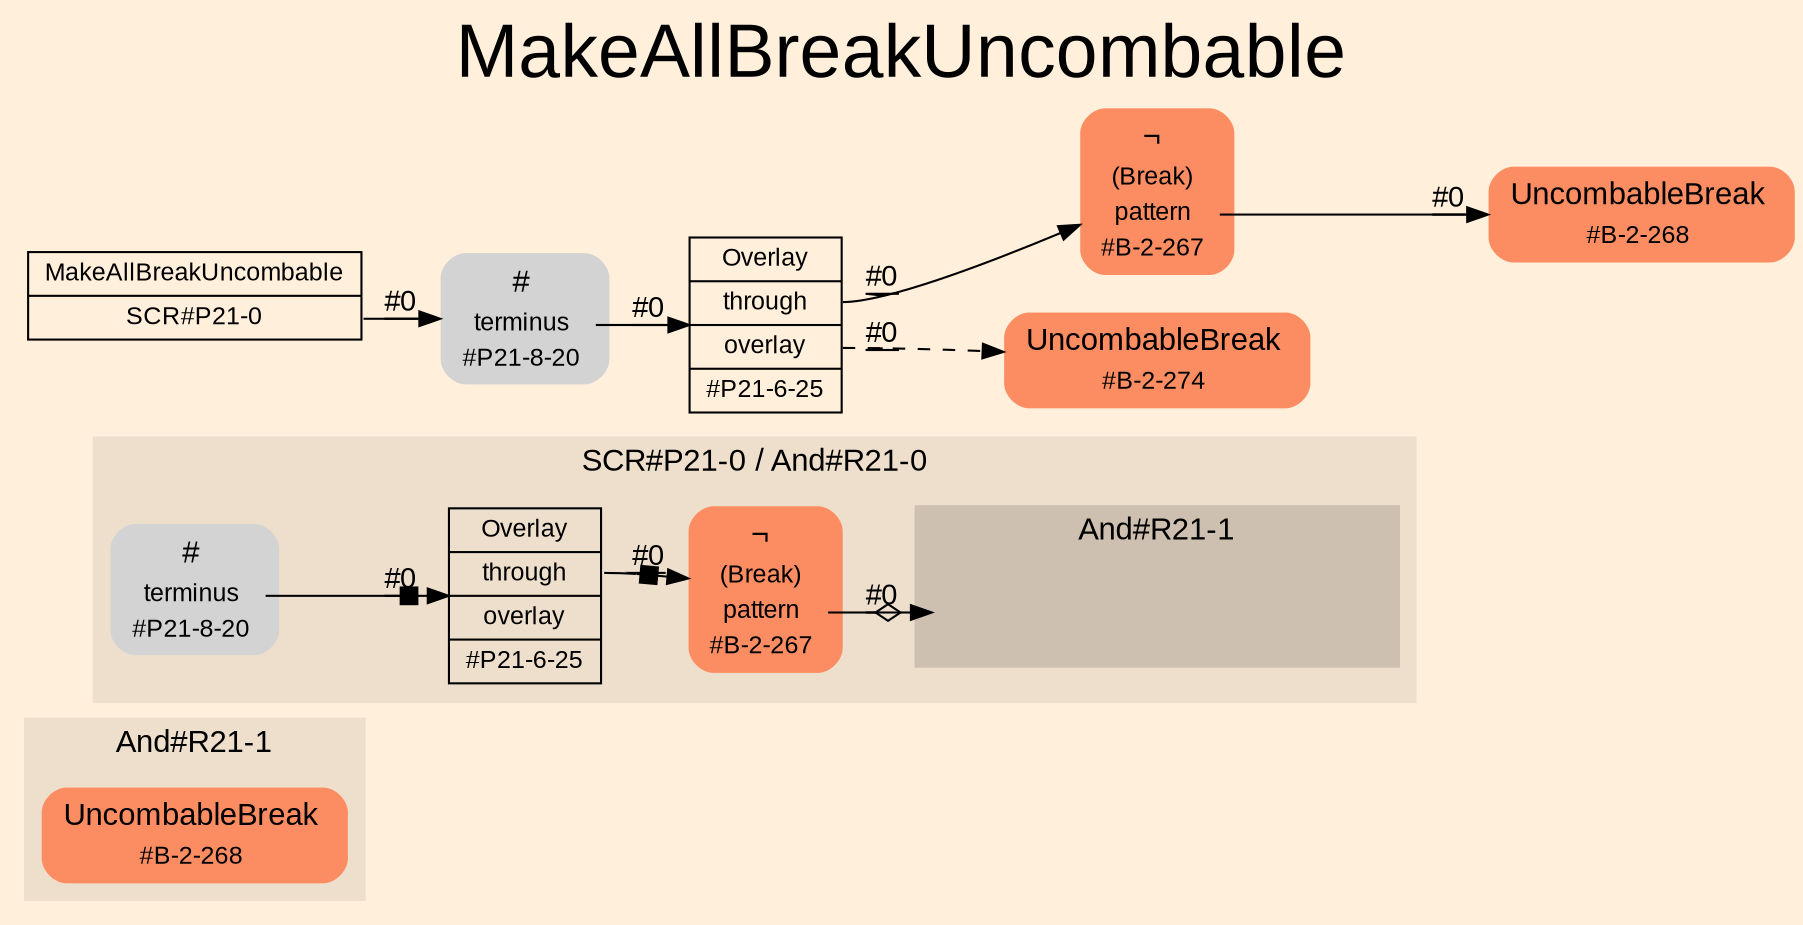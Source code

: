 digraph "MakeAllBreakUncombable" {
label = "MakeAllBreakUncombable"
labelloc = t
fontsize = "36"
graph [
    rankdir = "LR"
    ranksep = 0.3
    bgcolor = antiquewhite1
    color = black
    fontcolor = black
    fontname = "Arial"
];
node [
    fontname = "Arial"
];
edge [
    fontname = "Arial"
];

// -------------------- figure And#R21-1 --------------------
// -------- region And#R21-1 ----------
subgraph "clusterAnd#R21-1" {
    label = "And#R21-1"
    style = "filled"
    color = antiquewhite2
    fontsize = "15"
    // -------- block And#R21-1/#B-2-268 ----------
    "And#R21-1/#B-2-268" [
        shape = "plaintext"
        fillcolor = "/set28/2"
        label = <<TABLE BORDER="0" CELLBORDER="0" CELLSPACING="0">
         <TR><TD><FONT POINT-SIZE="15.0">UncombableBreak</FONT></TD><TD></TD></TR>
         <TR><TD>#B-2-268</TD><TD PORT="port0"></TD></TR>
        </TABLE>>
        style = "rounded,filled"
        fontsize = "12"
    ];
    
}


// -------------------- figure And#R21-0 --------------------
// -------- region And#R21-0 ----------
subgraph "clusterAnd#R21-0" {
    label = "SCR#P21-0 / And#R21-0"
    style = "filled"
    color = antiquewhite2
    fontsize = "15"
    // -------- block And#R21-0/#B-2-267 ----------
    "And#R21-0/#B-2-267" [
        shape = "plaintext"
        fillcolor = "/set28/2"
        label = <<TABLE BORDER="0" CELLBORDER="0" CELLSPACING="0">
         <TR><TD><FONT POINT-SIZE="15.0">¬</FONT></TD><TD></TD></TR>
         <TR><TD>(Break)</TD><TD PORT="port0"></TD></TR>
         <TR><TD>pattern</TD><TD PORT="port1"></TD></TR>
         <TR><TD>#B-2-267</TD><TD PORT="port2"></TD></TR>
        </TABLE>>
        style = "rounded,filled"
        fontsize = "12"
    ];
    
    "And#R21-0/#B-2-267":port1 -> "And#R21-0/And#R21-1/#B-2-268" [
        arrowhead="normalnoneodiamond"
        label = "#0"
        decorate = true
        color = black
        fontcolor = black
    ];
    
    // -------- block And#R21-0/#P21-6-25 ----------
    "And#R21-0/#P21-6-25" [
        shape = "record"
        fillcolor = antiquewhite2
        label = "<fixed> Overlay | <port0> through | <port1> overlay | <port2> #P21-6-25"
        style = "filled"
        fontsize = "12"
        color = black
        fontcolor = black
    ];
    
    "And#R21-0/#P21-6-25":port0 -> "And#R21-0/#B-2-267" [
        arrowhead="normalnonebox"
        label = "#0"
        decorate = true
        color = black
        fontcolor = black
    ];
    
    // -------- block And#R21-0/#P21-8-20 ----------
    "And#R21-0/#P21-8-20" [
        shape = "plaintext"
        label = <<TABLE BORDER="0" CELLBORDER="0" CELLSPACING="0">
         <TR><TD><FONT POINT-SIZE="15.0">#</FONT></TD><TD></TD></TR>
         <TR><TD>terminus</TD><TD PORT="port0"></TD></TR>
         <TR><TD>#P21-8-20</TD><TD PORT="port1"></TD></TR>
        </TABLE>>
        style = "rounded,filled"
        fontsize = "12"
    ];
    
    "And#R21-0/#P21-8-20":port0 -> "And#R21-0/#P21-6-25" [
        arrowhead="normalnonebox"
        label = "#0"
        decorate = true
        color = black
        fontcolor = black
    ];
    
    // -------- region And#R21-0/And#R21-1 ----------
    subgraph "clusterAnd#R21-0/And#R21-1" {
        label = "And#R21-1"
        style = "filled"
        color = antiquewhite3
        fontsize = "15"
        // -------- block And#R21-0/And#R21-1/#B-2-268 ----------
        "And#R21-0/And#R21-1/#B-2-268" [
            shape = "none"
            style = "invisible"
        ];
        
    }
    
}


// -------------------- transformation figure --------------------
// -------- block CR#P21-0 ----------
"CR#P21-0" [
    shape = "record"
    fillcolor = antiquewhite1
    label = "<fixed> MakeAllBreakUncombable | <port0> SCR#P21-0"
    style = "filled"
    fontsize = "12"
    color = black
    fontcolor = black
];

"CR#P21-0":port0 -> "#P21-8-20" [
    label = "#0"
    decorate = true
    color = black
    fontcolor = black
];

// -------- block #P21-8-20 ----------
"#P21-8-20" [
    shape = "plaintext"
    label = <<TABLE BORDER="0" CELLBORDER="0" CELLSPACING="0">
     <TR><TD><FONT POINT-SIZE="15.0">#</FONT></TD><TD></TD></TR>
     <TR><TD>terminus</TD><TD PORT="port0"></TD></TR>
     <TR><TD>#P21-8-20</TD><TD PORT="port1"></TD></TR>
    </TABLE>>
    style = "rounded,filled"
    fontsize = "12"
];

"#P21-8-20":port0 -> "#P21-6-25" [
    label = "#0"
    decorate = true
    color = black
    fontcolor = black
];

// -------- block #P21-6-25 ----------
"#P21-6-25" [
    shape = "record"
    fillcolor = antiquewhite1
    label = "<fixed> Overlay | <port0> through | <port1> overlay | <port2> #P21-6-25"
    style = "filled"
    fontsize = "12"
    color = black
    fontcolor = black
];

"#P21-6-25":port0 -> "#B-2-267" [
    label = "#0"
    decorate = true
    color = black
    fontcolor = black
];

"#P21-6-25":port1 -> "#B-2-274" [
    style="dashed"
    label = "#0"
    decorate = true
    color = black
    fontcolor = black
];

// -------- block #B-2-267 ----------
"#B-2-267" [
    shape = "plaintext"
    fillcolor = "/set28/2"
    label = <<TABLE BORDER="0" CELLBORDER="0" CELLSPACING="0">
     <TR><TD><FONT POINT-SIZE="15.0">¬</FONT></TD><TD></TD></TR>
     <TR><TD>(Break)</TD><TD PORT="port0"></TD></TR>
     <TR><TD>pattern</TD><TD PORT="port1"></TD></TR>
     <TR><TD>#B-2-267</TD><TD PORT="port2"></TD></TR>
    </TABLE>>
    style = "rounded,filled"
    fontsize = "12"
];

"#B-2-267":port1 -> "#B-2-268" [
    label = "#0"
    decorate = true
    color = black
    fontcolor = black
];

// -------- block #B-2-268 ----------
"#B-2-268" [
    shape = "plaintext"
    fillcolor = "/set28/2"
    label = <<TABLE BORDER="0" CELLBORDER="0" CELLSPACING="0">
     <TR><TD><FONT POINT-SIZE="15.0">UncombableBreak</FONT></TD><TD></TD></TR>
     <TR><TD>#B-2-268</TD><TD PORT="port0"></TD></TR>
    </TABLE>>
    style = "rounded,filled"
    fontsize = "12"
];

// -------- block #B-2-274 ----------
"#B-2-274" [
    shape = "plaintext"
    fillcolor = "/set28/2"
    label = <<TABLE BORDER="0" CELLBORDER="0" CELLSPACING="0">
     <TR><TD><FONT POINT-SIZE="15.0">UncombableBreak</FONT></TD><TD></TD></TR>
     <TR><TD>#B-2-274</TD><TD PORT="port0"></TD></TR>
    </TABLE>>
    style = "rounded,filled"
    fontsize = "12"
];


}
